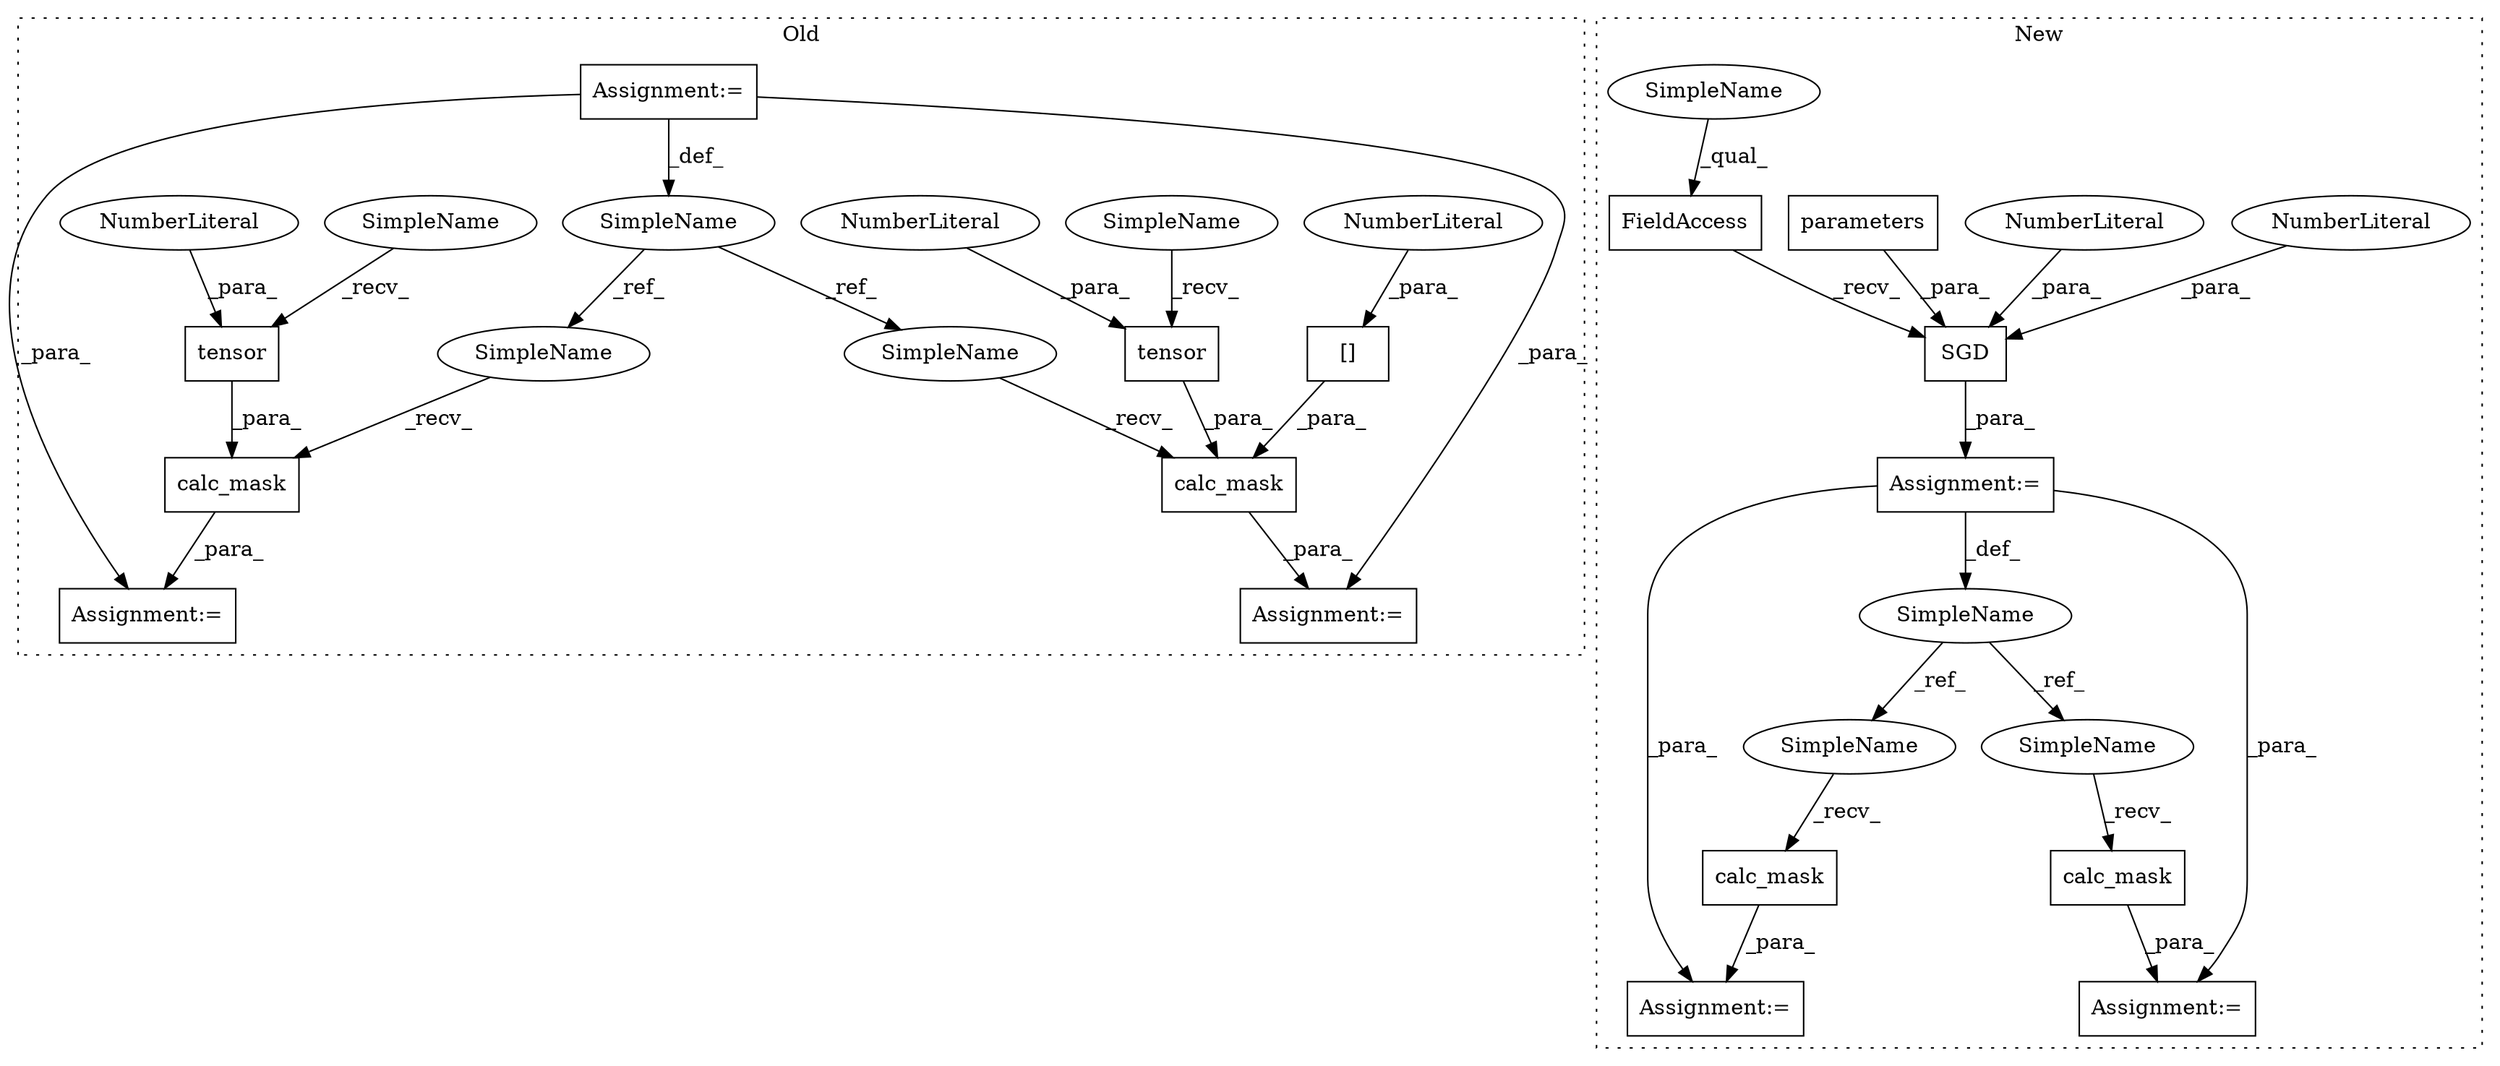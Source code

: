 digraph G {
subgraph cluster0 {
1 [label="calc_mask" a="32" s="8194,8241" l="10,1" shape="box"];
3 [label="[]" a="2" s="8211,8224" l="12,1" shape="box"];
4 [label="NumberLiteral" a="34" s="8223" l="1" shape="ellipse"];
7 [label="SimpleName" a="42" s="7931" l="6" shape="ellipse"];
8 [label="calc_mask" a="32" s="8337,8384" l="10,1" shape="box"];
9 [label="tensor" a="32" s="8232,8240" l="7,1" shape="box"];
10 [label="NumberLiteral" a="34" s="8239" l="1" shape="ellipse"];
11 [label="tensor" a="32" s="8375,8383" l="7,1" shape="box"];
12 [label="NumberLiteral" a="34" s="8382" l="1" shape="ellipse"];
18 [label="Assignment:=" a="7" s="8329" l="1" shape="box"];
21 [label="Assignment:=" a="7" s="8186" l="1" shape="box"];
22 [label="Assignment:=" a="7" s="7937" l="1" shape="box"];
24 [label="SimpleName" a="42" s="8226" l="5" shape="ellipse"];
25 [label="SimpleName" a="42" s="8369" l="5" shape="ellipse"];
26 [label="SimpleName" a="42" s="8187" l="6" shape="ellipse"];
27 [label="SimpleName" a="42" s="8330" l="6" shape="ellipse"];
label = "Old";
style="dotted";
}
subgraph cluster1 {
2 [label="calc_mask" a="32" s="8001,8022" l="10,1" shape="box"];
5 [label="SimpleName" a="42" s="7749" l="6" shape="ellipse"];
6 [label="calc_mask" a="32" s="7960,7981" l="10,1" shape="box"];
13 [label="SGD" a="32" s="7473,7504" l="4,1" shape="box"];
14 [label="NumberLiteral" a="34" s="7501" l="3" shape="ellipse"];
15 [label="NumberLiteral" a="34" s="7496" l="4" shape="ellipse"];
16 [label="FieldAccess" a="22" s="7461" l="11" shape="box"];
17 [label="Assignment:=" a="7" s="7993" l="1" shape="box"];
19 [label="Assignment:=" a="7" s="7952" l="1" shape="box"];
20 [label="Assignment:=" a="7" s="7460" l="1" shape="box"];
23 [label="parameters" a="32" s="7483" l="12" shape="box"];
28 [label="SimpleName" a="42" s="7461" l="5" shape="ellipse"];
29 [label="SimpleName" a="42" s="7953" l="6" shape="ellipse"];
30 [label="SimpleName" a="42" s="7994" l="6" shape="ellipse"];
label = "New";
style="dotted";
}
1 -> 21 [label="_para_"];
2 -> 17 [label="_para_"];
3 -> 1 [label="_para_"];
4 -> 3 [label="_para_"];
5 -> 30 [label="_ref_"];
5 -> 29 [label="_ref_"];
6 -> 19 [label="_para_"];
7 -> 26 [label="_ref_"];
7 -> 27 [label="_ref_"];
8 -> 18 [label="_para_"];
9 -> 1 [label="_para_"];
10 -> 9 [label="_para_"];
11 -> 8 [label="_para_"];
12 -> 11 [label="_para_"];
13 -> 20 [label="_para_"];
14 -> 13 [label="_para_"];
15 -> 13 [label="_para_"];
16 -> 13 [label="_recv_"];
20 -> 17 [label="_para_"];
20 -> 5 [label="_def_"];
20 -> 19 [label="_para_"];
22 -> 18 [label="_para_"];
22 -> 21 [label="_para_"];
22 -> 7 [label="_def_"];
23 -> 13 [label="_para_"];
24 -> 9 [label="_recv_"];
25 -> 11 [label="_recv_"];
26 -> 1 [label="_recv_"];
27 -> 8 [label="_recv_"];
28 -> 16 [label="_qual_"];
29 -> 6 [label="_recv_"];
30 -> 2 [label="_recv_"];
}